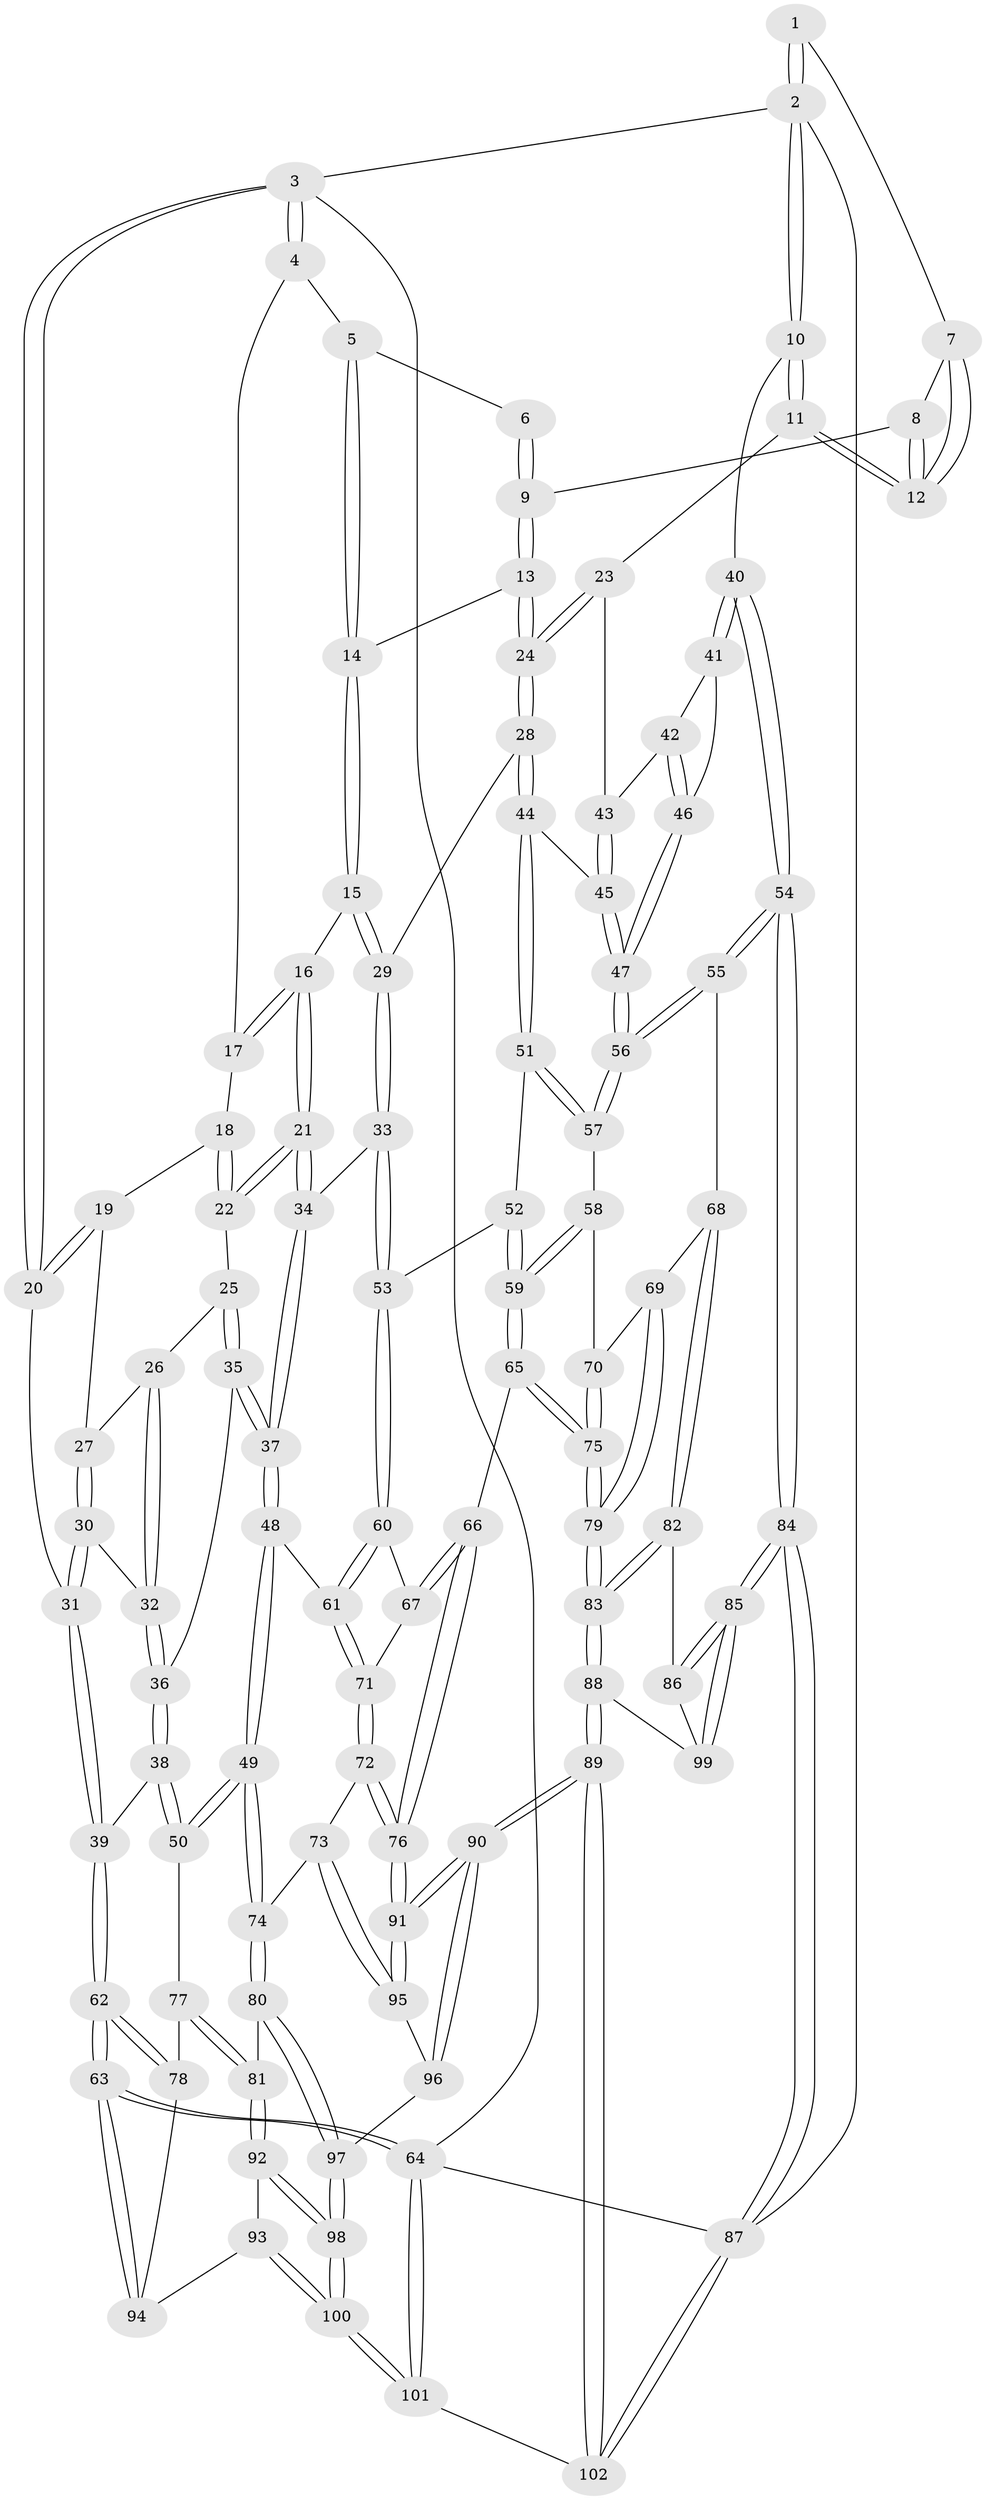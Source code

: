 // Generated by graph-tools (version 1.1) at 2025/51/03/09/25 03:51:11]
// undirected, 102 vertices, 252 edges
graph export_dot {
graph [start="1"]
  node [color=gray90,style=filled];
  1 [pos="+0.8980453766308165+0"];
  2 [pos="+1+0"];
  3 [pos="+0+0"];
  4 [pos="+0.26964604855425084+0"];
  5 [pos="+0.4649014021005531+0"];
  6 [pos="+0.8260144675207931+0"];
  7 [pos="+0.8726506908395677+0.050627016468218156"];
  8 [pos="+0.779897513633043+0.09085372575813269"];
  9 [pos="+0.7434567564493643+0.0787038333837683"];
  10 [pos="+1+0.18234220838392168"];
  11 [pos="+1+0.2340067503483251"];
  12 [pos="+0.9312283116922604+0.15899192200258233"];
  13 [pos="+0.676507202894037+0.14333188442024625"];
  14 [pos="+0.5273628626524011+0.08431869448095539"];
  15 [pos="+0.44008668191151995+0.18472192636098872"];
  16 [pos="+0.4233277972758932+0.19024011218039819"];
  17 [pos="+0.27966867919857546+0.026566203163046018"];
  18 [pos="+0.24174567005092126+0.11242940878048778"];
  19 [pos="+0.14273785845693154+0.14027653327338152"];
  20 [pos="+0+0"];
  21 [pos="+0.40012605560250464+0.2092043637460864"];
  22 [pos="+0.29388993174826583+0.22443967795945421"];
  23 [pos="+0.9609208705498179+0.2874365012344026"];
  24 [pos="+0.7216233045337199+0.33530984915346335"];
  25 [pos="+0.287269171954922+0.2302871656649291"];
  26 [pos="+0.2613757431165823+0.23324285796613675"];
  27 [pos="+0.16473012727356187+0.2265520246594475"];
  28 [pos="+0.7162432063997998+0.3427677499318132"];
  29 [pos="+0.5787109159478228+0.3539112089218112"];
  30 [pos="+0.11735555638687013+0.28838421379176615"];
  31 [pos="+0+0.2302699024795269"];
  32 [pos="+0.16251373800111416+0.3642293505713493"];
  33 [pos="+0.4773998207709279+0.43145187215024494"];
  34 [pos="+0.392847628197332+0.43859420387630893"];
  35 [pos="+0.27124822800258447+0.4093957583878877"];
  36 [pos="+0.17486665815412825+0.39511596439920754"];
  37 [pos="+0.3488239531480667+0.46562580010614557"];
  38 [pos="+0.08276653058016925+0.47983214728059337"];
  39 [pos="+0+0.48196214091495765"];
  40 [pos="+1+0.5518548420126845"];
  41 [pos="+1+0.4982309007527643"];
  42 [pos="+0.938125506706663+0.4591473165075255"];
  43 [pos="+0.9358686071349381+0.4297461385629854"];
  44 [pos="+0.7209410837515229+0.39151614773903165"];
  45 [pos="+0.8415804900489394+0.4902909224782384"];
  46 [pos="+0.9326987458002567+0.500812494043734"];
  47 [pos="+0.903606167304918+0.5949920241216367"];
  48 [pos="+0.33849540551118273+0.524619826496086"];
  49 [pos="+0.23409423990966263+0.645786876429876"];
  50 [pos="+0.20376884041745805+0.6335002937036834"];
  51 [pos="+0.7107121058329406+0.4388692490509667"];
  52 [pos="+0.6037507637443505+0.5262807509303743"];
  53 [pos="+0.5473994844559311+0.5367862305574382"];
  54 [pos="+1+0.6865872389444984"];
  55 [pos="+0.9301522488403997+0.6518598049462129"];
  56 [pos="+0.903840385591195+0.5970293695599513"];
  57 [pos="+0.7280379572934809+0.5422889243833455"];
  58 [pos="+0.726457711307571+0.5470610055381618"];
  59 [pos="+0.6632459443317661+0.6384389577594854"];
  60 [pos="+0.5466176384084156+0.5401387757458601"];
  61 [pos="+0.42565092790507014+0.5990567044069537"];
  62 [pos="+0+0.6336595832587093"];
  63 [pos="+0+1"];
  64 [pos="+0+1"];
  65 [pos="+0.6465807096634435+0.6897761980344074"];
  66 [pos="+0.6351586877253546+0.689727350594631"];
  67 [pos="+0.5505705917546346+0.5804170839659913"];
  68 [pos="+0.9155700443227796+0.6633346473210932"];
  69 [pos="+0.8813375009363164+0.6665876760931227"];
  70 [pos="+0.7957457796086769+0.6591398692561155"];
  71 [pos="+0.4614612942032294+0.6556017987303407"];
  72 [pos="+0.4742455656471019+0.7205682282160538"];
  73 [pos="+0.324015304052493+0.7348924437380543"];
  74 [pos="+0.2441881055217283+0.6886314832199084"];
  75 [pos="+0.6609017946828191+0.7015431520620508"];
  76 [pos="+0.50104037365325+0.7426573347044126"];
  77 [pos="+0.00809041386202062+0.6808149376345479"];
  78 [pos="+0+0.6841277456191018"];
  79 [pos="+0.7052235005820293+0.790629911590696"];
  80 [pos="+0.21490372810912298+0.7428979948668974"];
  81 [pos="+0.15046082549875966+0.7730334416020193"];
  82 [pos="+0.8761874799416887+0.7684546676687203"];
  83 [pos="+0.7074096505397228+0.7988899356718872"];
  84 [pos="+1+1"];
  85 [pos="+1+1"];
  86 [pos="+0.8782310127677455+0.7984367313698757"];
  87 [pos="+1+1"];
  88 [pos="+0.7012571497510255+0.913064690635503"];
  89 [pos="+0.5767148826284727+1"];
  90 [pos="+0.503892585347802+0.9815989248905813"];
  91 [pos="+0.4962721940283173+0.9496212331580032"];
  92 [pos="+0.10070906055326499+0.813332064836971"];
  93 [pos="+0.07716021955698182+0.8151592640133543"];
  94 [pos="+0.07692623174460142+0.8150748469553672"];
  95 [pos="+0.3430532022056693+0.8100387930151043"];
  96 [pos="+0.2625466969179439+0.9005301999063097"];
  97 [pos="+0.2309185636177835+0.9026743856973161"];
  98 [pos="+0.18728460006612066+0.9481962525736941"];
  99 [pos="+0.8266018646556027+0.884016291024873"];
  100 [pos="+0.04080088517035223+1"];
  101 [pos="+0+1"];
  102 [pos="+0.5783615621030471+1"];
  1 -- 2;
  1 -- 2;
  1 -- 7;
  2 -- 3;
  2 -- 10;
  2 -- 10;
  2 -- 87;
  3 -- 4;
  3 -- 4;
  3 -- 20;
  3 -- 20;
  3 -- 64;
  4 -- 5;
  4 -- 17;
  5 -- 6;
  5 -- 14;
  5 -- 14;
  6 -- 9;
  6 -- 9;
  7 -- 8;
  7 -- 12;
  7 -- 12;
  8 -- 9;
  8 -- 12;
  8 -- 12;
  9 -- 13;
  9 -- 13;
  10 -- 11;
  10 -- 11;
  10 -- 40;
  11 -- 12;
  11 -- 12;
  11 -- 23;
  13 -- 14;
  13 -- 24;
  13 -- 24;
  14 -- 15;
  14 -- 15;
  15 -- 16;
  15 -- 29;
  15 -- 29;
  16 -- 17;
  16 -- 17;
  16 -- 21;
  16 -- 21;
  17 -- 18;
  18 -- 19;
  18 -- 22;
  18 -- 22;
  19 -- 20;
  19 -- 20;
  19 -- 27;
  20 -- 31;
  21 -- 22;
  21 -- 22;
  21 -- 34;
  21 -- 34;
  22 -- 25;
  23 -- 24;
  23 -- 24;
  23 -- 43;
  24 -- 28;
  24 -- 28;
  25 -- 26;
  25 -- 35;
  25 -- 35;
  26 -- 27;
  26 -- 32;
  26 -- 32;
  27 -- 30;
  27 -- 30;
  28 -- 29;
  28 -- 44;
  28 -- 44;
  29 -- 33;
  29 -- 33;
  30 -- 31;
  30 -- 31;
  30 -- 32;
  31 -- 39;
  31 -- 39;
  32 -- 36;
  32 -- 36;
  33 -- 34;
  33 -- 53;
  33 -- 53;
  34 -- 37;
  34 -- 37;
  35 -- 36;
  35 -- 37;
  35 -- 37;
  36 -- 38;
  36 -- 38;
  37 -- 48;
  37 -- 48;
  38 -- 39;
  38 -- 50;
  38 -- 50;
  39 -- 62;
  39 -- 62;
  40 -- 41;
  40 -- 41;
  40 -- 54;
  40 -- 54;
  41 -- 42;
  41 -- 46;
  42 -- 43;
  42 -- 46;
  42 -- 46;
  43 -- 45;
  43 -- 45;
  44 -- 45;
  44 -- 51;
  44 -- 51;
  45 -- 47;
  45 -- 47;
  46 -- 47;
  46 -- 47;
  47 -- 56;
  47 -- 56;
  48 -- 49;
  48 -- 49;
  48 -- 61;
  49 -- 50;
  49 -- 50;
  49 -- 74;
  49 -- 74;
  50 -- 77;
  51 -- 52;
  51 -- 57;
  51 -- 57;
  52 -- 53;
  52 -- 59;
  52 -- 59;
  53 -- 60;
  53 -- 60;
  54 -- 55;
  54 -- 55;
  54 -- 84;
  54 -- 84;
  55 -- 56;
  55 -- 56;
  55 -- 68;
  56 -- 57;
  56 -- 57;
  57 -- 58;
  58 -- 59;
  58 -- 59;
  58 -- 70;
  59 -- 65;
  59 -- 65;
  60 -- 61;
  60 -- 61;
  60 -- 67;
  61 -- 71;
  61 -- 71;
  62 -- 63;
  62 -- 63;
  62 -- 78;
  62 -- 78;
  63 -- 64;
  63 -- 64;
  63 -- 94;
  63 -- 94;
  64 -- 101;
  64 -- 101;
  64 -- 87;
  65 -- 66;
  65 -- 75;
  65 -- 75;
  66 -- 67;
  66 -- 67;
  66 -- 76;
  66 -- 76;
  67 -- 71;
  68 -- 69;
  68 -- 82;
  68 -- 82;
  69 -- 70;
  69 -- 79;
  69 -- 79;
  70 -- 75;
  70 -- 75;
  71 -- 72;
  71 -- 72;
  72 -- 73;
  72 -- 76;
  72 -- 76;
  73 -- 74;
  73 -- 95;
  73 -- 95;
  74 -- 80;
  74 -- 80;
  75 -- 79;
  75 -- 79;
  76 -- 91;
  76 -- 91;
  77 -- 78;
  77 -- 81;
  77 -- 81;
  78 -- 94;
  79 -- 83;
  79 -- 83;
  80 -- 81;
  80 -- 97;
  80 -- 97;
  81 -- 92;
  81 -- 92;
  82 -- 83;
  82 -- 83;
  82 -- 86;
  83 -- 88;
  83 -- 88;
  84 -- 85;
  84 -- 85;
  84 -- 87;
  84 -- 87;
  85 -- 86;
  85 -- 86;
  85 -- 99;
  85 -- 99;
  86 -- 99;
  87 -- 102;
  87 -- 102;
  88 -- 89;
  88 -- 89;
  88 -- 99;
  89 -- 90;
  89 -- 90;
  89 -- 102;
  89 -- 102;
  90 -- 91;
  90 -- 91;
  90 -- 96;
  90 -- 96;
  91 -- 95;
  91 -- 95;
  92 -- 93;
  92 -- 98;
  92 -- 98;
  93 -- 94;
  93 -- 100;
  93 -- 100;
  95 -- 96;
  96 -- 97;
  97 -- 98;
  97 -- 98;
  98 -- 100;
  98 -- 100;
  100 -- 101;
  100 -- 101;
  101 -- 102;
}
